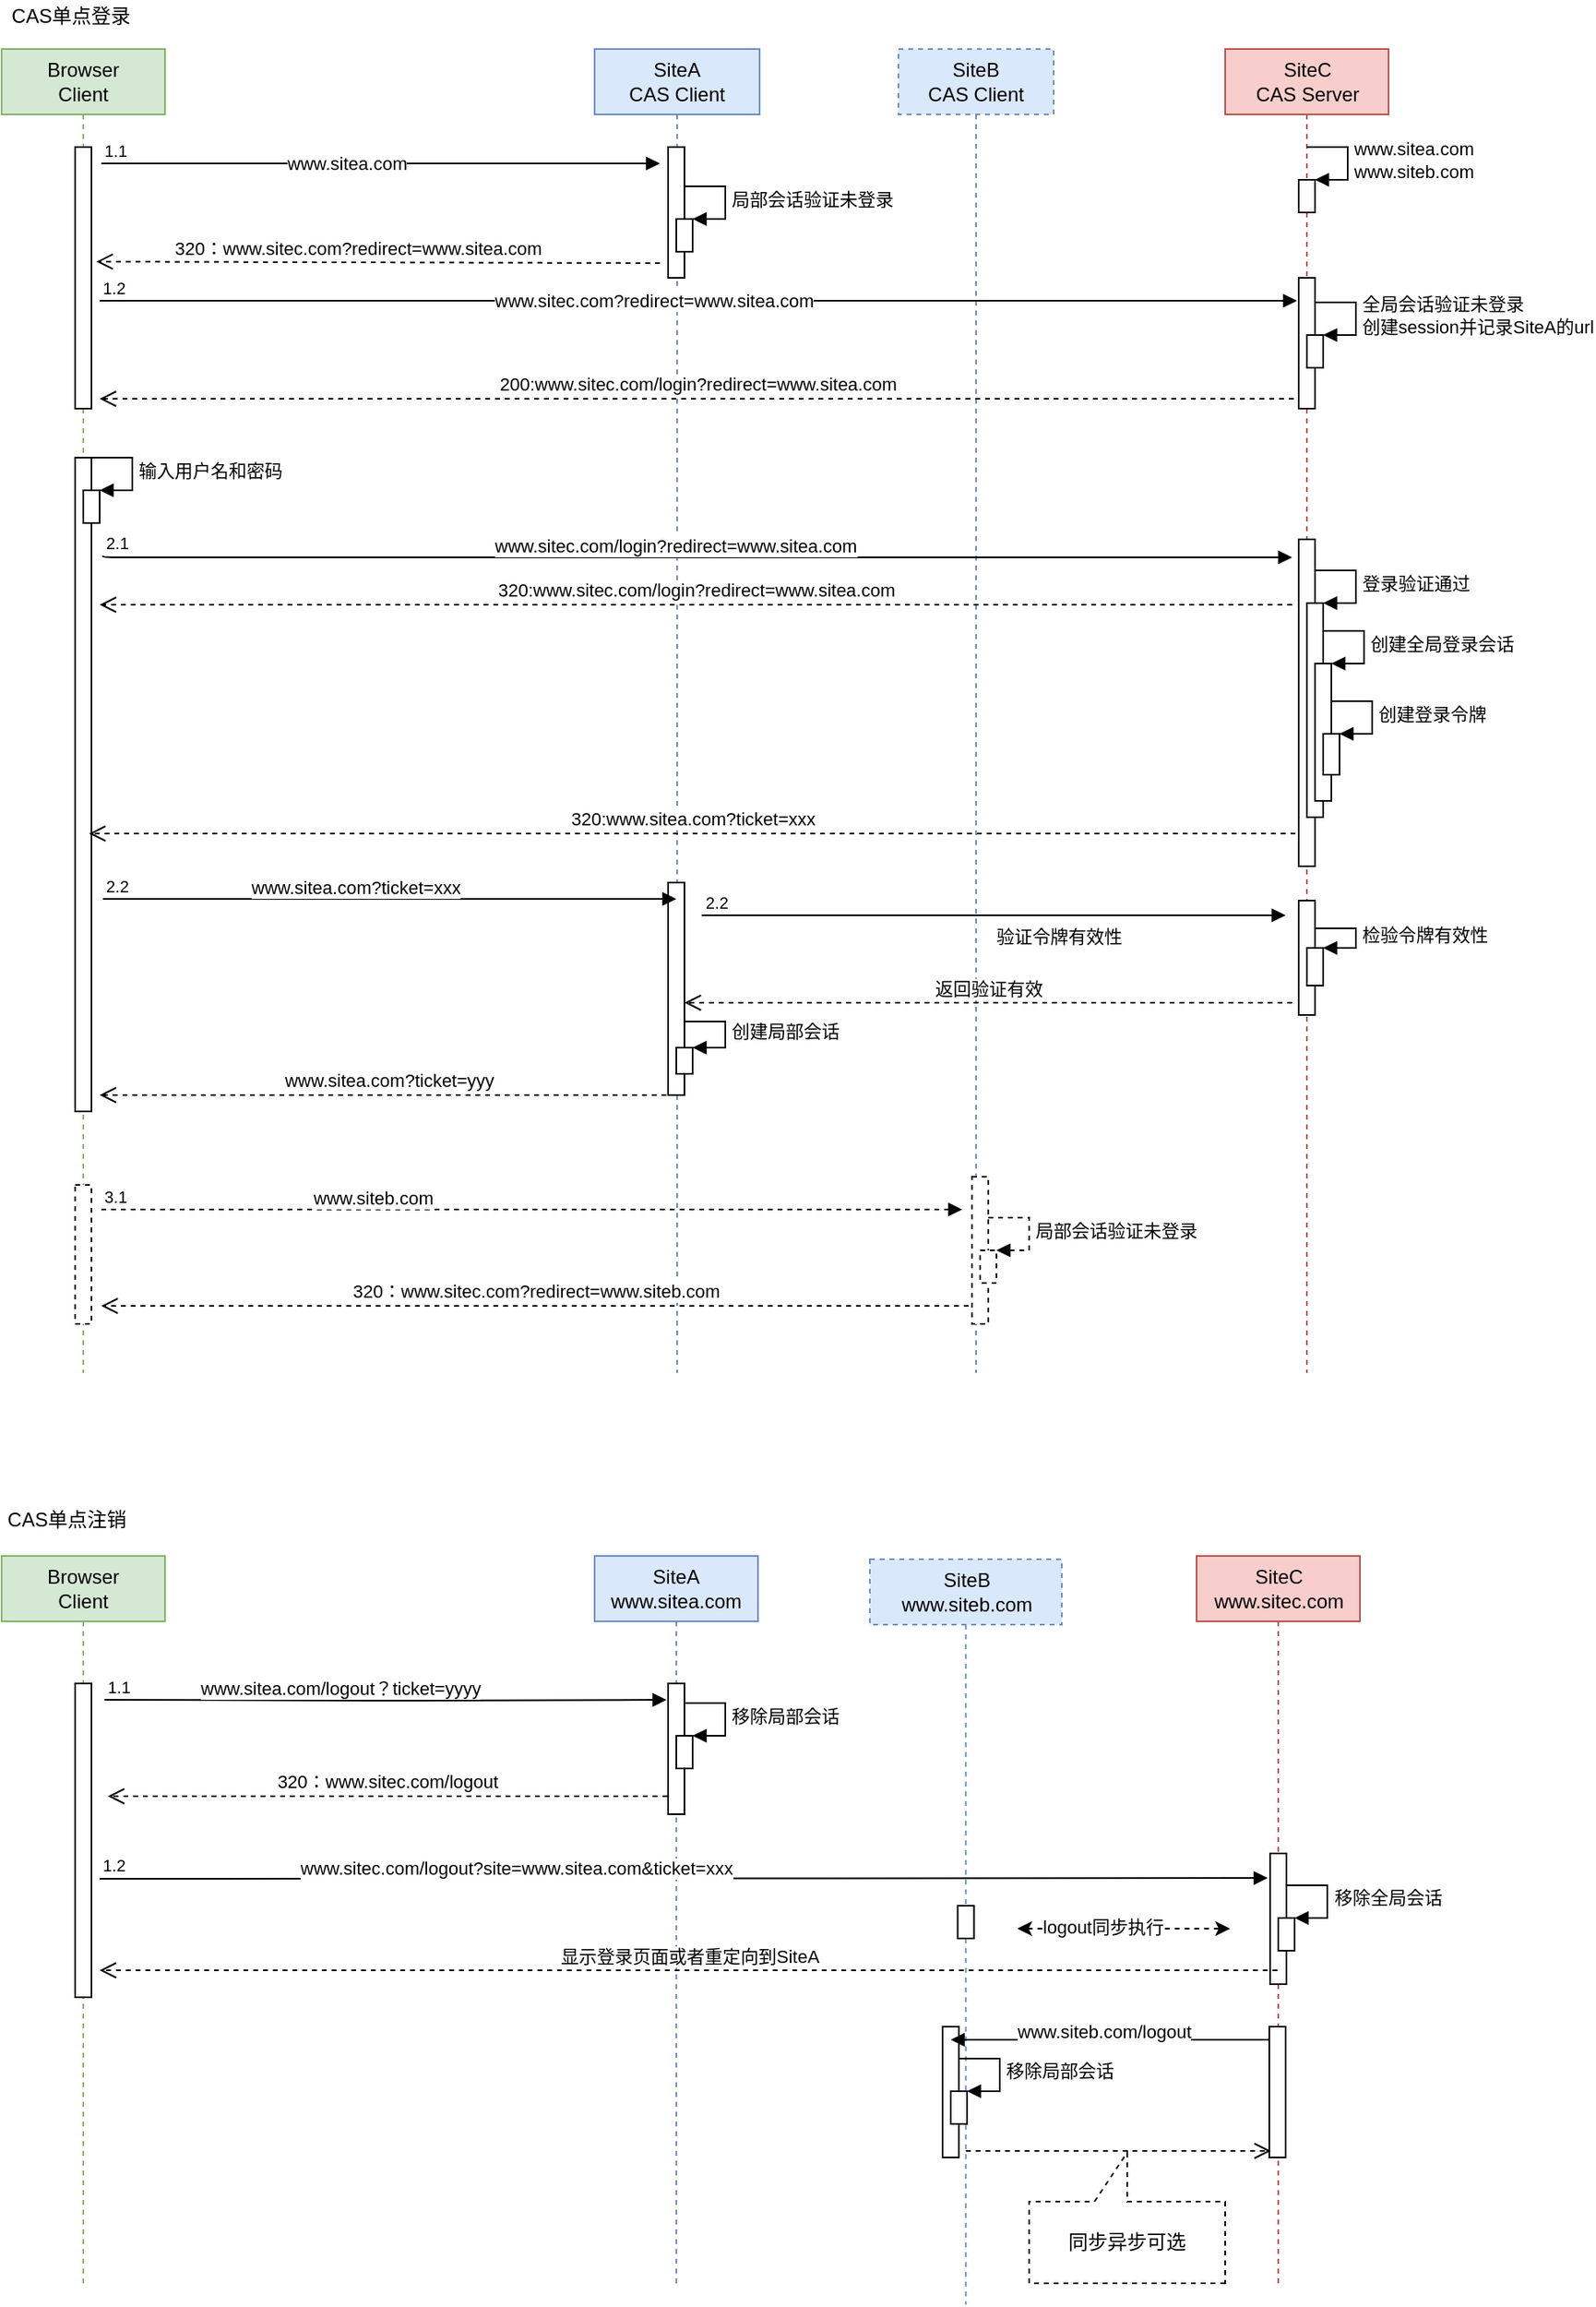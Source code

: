 <mxfile version="14.5.1" type="device"><diagram id="ErYk1C7J16shPg2j-KtX" name="Page-1"><mxGraphModel dx="595" dy="1991" grid="1" gridSize="10" guides="1" tooltips="1" connect="1" arrows="1" fold="1" page="1" pageScale="1" pageWidth="827" pageHeight="1169" math="0" shadow="0"><root><mxCell id="0"/><mxCell id="1" parent="0"/><mxCell id="uii2uamOk3pBvHco6Bzh-2" value="SiteC&lt;br&gt;CAS Server" style="html=1;points=[];perimeter=orthogonalPerimeter;shape=umlLifeline;participant=label;fontFamily=Helvetica;fontSize=12;align=center;strokeColor=#b85450;fillColor=#f8cecc;recursiveResize=0;container=1;collapsible=0;" parent="1" vertex="1"><mxGeometry x="1589" y="-1090" width="100" height="810" as="geometry"/></mxCell><mxCell id="uii2uamOk3pBvHco6Bzh-3" value="" style="html=1;points=[];perimeter=orthogonalPerimeter;align=center;" parent="uii2uamOk3pBvHco6Bzh-2" vertex="1"><mxGeometry x="45" y="140" width="10" height="80" as="geometry"/></mxCell><mxCell id="uii2uamOk3pBvHco6Bzh-4" value="" style="html=1;points=[];perimeter=orthogonalPerimeter;align=center;" parent="uii2uamOk3pBvHco6Bzh-2" vertex="1"><mxGeometry x="45" y="300" width="10" height="200" as="geometry"/></mxCell><mxCell id="uii2uamOk3pBvHco6Bzh-5" value="" style="html=1;points=[];perimeter=orthogonalPerimeter;align=center;" parent="uii2uamOk3pBvHco6Bzh-2" vertex="1"><mxGeometry x="50" y="175" width="10" height="20" as="geometry"/></mxCell><mxCell id="uii2uamOk3pBvHco6Bzh-6" value="全局会话验证未登录&lt;br&gt;创建session并记录SiteA的url&lt;br&gt;" style="edgeStyle=orthogonalEdgeStyle;html=1;align=left;spacingLeft=2;endArrow=block;rounded=0;entryX=1;entryY=0;" parent="uii2uamOk3pBvHco6Bzh-2" target="uii2uamOk3pBvHco6Bzh-5" edge="1"><mxGeometry relative="1" as="geometry"><mxPoint x="55" y="155" as="sourcePoint"/><Array as="points"><mxPoint x="80" y="155"/></Array></mxGeometry></mxCell><mxCell id="uii2uamOk3pBvHco6Bzh-7" value="" style="html=1;points=[];perimeter=orthogonalPerimeter;align=center;" parent="uii2uamOk3pBvHco6Bzh-2" vertex="1"><mxGeometry x="50" y="339" width="10" height="131" as="geometry"/></mxCell><mxCell id="uii2uamOk3pBvHco6Bzh-8" value="登录验证通过" style="edgeStyle=orthogonalEdgeStyle;html=1;align=left;spacingLeft=2;endArrow=block;rounded=0;entryX=1;entryY=0;" parent="uii2uamOk3pBvHco6Bzh-2" target="uii2uamOk3pBvHco6Bzh-7" edge="1"><mxGeometry relative="1" as="geometry"><mxPoint x="55" y="319" as="sourcePoint"/><Array as="points"><mxPoint x="80" y="319"/></Array></mxGeometry></mxCell><mxCell id="uii2uamOk3pBvHco6Bzh-9" value="" style="html=1;points=[];perimeter=orthogonalPerimeter;align=center;" parent="uii2uamOk3pBvHco6Bzh-2" vertex="1"><mxGeometry x="55" y="376" width="10" height="84" as="geometry"/></mxCell><mxCell id="uii2uamOk3pBvHco6Bzh-10" value="创建全局登录会话" style="edgeStyle=orthogonalEdgeStyle;html=1;align=left;spacingLeft=2;endArrow=block;rounded=0;entryX=1;entryY=0;" parent="uii2uamOk3pBvHco6Bzh-2" target="uii2uamOk3pBvHco6Bzh-9" edge="1"><mxGeometry relative="1" as="geometry"><mxPoint x="60" y="356" as="sourcePoint"/><Array as="points"><mxPoint x="85" y="356"/></Array></mxGeometry></mxCell><mxCell id="uii2uamOk3pBvHco6Bzh-11" value="" style="html=1;points=[];perimeter=orthogonalPerimeter;align=center;" parent="uii2uamOk3pBvHco6Bzh-2" vertex="1"><mxGeometry x="60" y="419" width="10" height="25" as="geometry"/></mxCell><mxCell id="uii2uamOk3pBvHco6Bzh-12" value="创建登录令牌" style="edgeStyle=orthogonalEdgeStyle;html=1;align=left;spacingLeft=2;endArrow=block;rounded=0;entryX=1;entryY=0;" parent="uii2uamOk3pBvHco6Bzh-2" target="uii2uamOk3pBvHco6Bzh-11" edge="1"><mxGeometry relative="1" as="geometry"><mxPoint x="65" y="399" as="sourcePoint"/><Array as="points"><mxPoint x="90" y="399"/></Array></mxGeometry></mxCell><mxCell id="uii2uamOk3pBvHco6Bzh-13" value="" style="html=1;points=[];perimeter=orthogonalPerimeter;align=center;" parent="uii2uamOk3pBvHco6Bzh-2" vertex="1"><mxGeometry x="45" y="521" width="10" height="70" as="geometry"/></mxCell><mxCell id="uii2uamOk3pBvHco6Bzh-14" value="" style="html=1;points=[];perimeter=orthogonalPerimeter;align=center;" parent="uii2uamOk3pBvHco6Bzh-2" vertex="1"><mxGeometry x="50" y="550" width="10" height="23" as="geometry"/></mxCell><mxCell id="uii2uamOk3pBvHco6Bzh-15" value="检验令牌有效性" style="edgeStyle=orthogonalEdgeStyle;html=1;align=left;spacingLeft=2;endArrow=block;rounded=0;entryX=1;entryY=0;" parent="uii2uamOk3pBvHco6Bzh-2" target="uii2uamOk3pBvHco6Bzh-14" edge="1"><mxGeometry relative="1" as="geometry"><mxPoint x="55" y="538" as="sourcePoint"/><Array as="points"><mxPoint x="80" y="538"/></Array></mxGeometry></mxCell><mxCell id="LlgTWmpkWw4VtbK1-pFe-18" value="" style="html=1;points=[];perimeter=orthogonalPerimeter;align=center;" vertex="1" parent="uii2uamOk3pBvHco6Bzh-2"><mxGeometry x="45" y="80" width="10" height="20" as="geometry"/></mxCell><mxCell id="LlgTWmpkWw4VtbK1-pFe-19" value="www.sitea.com&lt;br&gt;www.siteb.com" style="edgeStyle=orthogonalEdgeStyle;html=1;align=left;spacingLeft=2;endArrow=block;rounded=0;entryX=1;entryY=0;" edge="1" parent="uii2uamOk3pBvHco6Bzh-2" target="LlgTWmpkWw4VtbK1-pFe-18"><mxGeometry relative="1" as="geometry"><mxPoint x="50" y="60" as="sourcePoint"/><Array as="points"><mxPoint x="75" y="60"/></Array></mxGeometry></mxCell><mxCell id="uii2uamOk3pBvHco6Bzh-16" value="Browser&lt;br&gt;Client" style="shape=umlLifeline;perimeter=lifelinePerimeter;whiteSpace=wrap;html=1;container=1;collapsible=0;recursiveResize=0;outlineConnect=0;align=center;fillColor=#d5e8d4;strokeColor=#82b366;" parent="1" vertex="1"><mxGeometry x="840" y="-1090" width="100" height="810" as="geometry"/></mxCell><mxCell id="uii2uamOk3pBvHco6Bzh-17" value="" style="html=1;points=[];perimeter=orthogonalPerimeter;align=center;" parent="uii2uamOk3pBvHco6Bzh-16" vertex="1"><mxGeometry x="45" y="60" width="10" height="160" as="geometry"/></mxCell><mxCell id="uii2uamOk3pBvHco6Bzh-18" value="www.sitea.com" style="endArrow=block;endFill=1;html=1;edgeStyle=orthogonalEdgeStyle;align=left;verticalAlign=top;" parent="uii2uamOk3pBvHco6Bzh-16" edge="1"><mxGeometry x="-0.345" y="13" relative="1" as="geometry"><mxPoint x="61" y="70" as="sourcePoint"/><mxPoint x="403" y="70" as="targetPoint"/><mxPoint as="offset"/></mxGeometry></mxCell><mxCell id="uii2uamOk3pBvHco6Bzh-19" value="1.1&lt;br&gt;" style="resizable=0;html=1;align=left;verticalAlign=bottom;labelBackgroundColor=#ffffff;fontSize=10;" parent="uii2uamOk3pBvHco6Bzh-18" connectable="0" vertex="1"><mxGeometry x="-1" relative="1" as="geometry"/></mxCell><mxCell id="uii2uamOk3pBvHco6Bzh-20" value="320：www.sitec.com?redirect=www.sitea.com" style="html=1;verticalAlign=bottom;endArrow=open;dashed=1;endSize=8;entryX=1.3;entryY=0.438;entryDx=0;entryDy=0;entryPerimeter=0;" parent="uii2uamOk3pBvHco6Bzh-16" edge="1" target="uii2uamOk3pBvHco6Bzh-17"><mxGeometry x="0.075" relative="1" as="geometry"><mxPoint x="403" y="131" as="sourcePoint"/><mxPoint x="68" y="131" as="targetPoint"/><mxPoint as="offset"/></mxGeometry></mxCell><mxCell id="uii2uamOk3pBvHco6Bzh-21" value="" style="html=1;points=[];perimeter=orthogonalPerimeter;align=center;" parent="uii2uamOk3pBvHco6Bzh-16" vertex="1"><mxGeometry x="45" y="250" width="10" height="400" as="geometry"/></mxCell><mxCell id="uii2uamOk3pBvHco6Bzh-22" value="" style="html=1;points=[];perimeter=orthogonalPerimeter;align=center;dashed=1;" parent="uii2uamOk3pBvHco6Bzh-16" vertex="1"><mxGeometry x="45" y="695" width="10" height="85" as="geometry"/></mxCell><mxCell id="uii2uamOk3pBvHco6Bzh-23" value="www.siteb.com" style="endArrow=block;endFill=1;html=1;edgeStyle=orthogonalEdgeStyle;align=left;verticalAlign=top;dashed=1;" parent="uii2uamOk3pBvHco6Bzh-16" edge="1"><mxGeometry x="-0.514" y="20" relative="1" as="geometry"><mxPoint x="61" y="710" as="sourcePoint"/><mxPoint x="588" y="710" as="targetPoint"/><mxPoint as="offset"/></mxGeometry></mxCell><mxCell id="uii2uamOk3pBvHco6Bzh-24" value="3.1" style="resizable=0;html=1;align=left;verticalAlign=bottom;labelBackgroundColor=#ffffff;fontSize=10;" parent="uii2uamOk3pBvHco6Bzh-23" connectable="0" vertex="1"><mxGeometry x="-1" relative="1" as="geometry"/></mxCell><mxCell id="uii2uamOk3pBvHco6Bzh-25" value="SiteA&lt;br&gt;CAS Client" style="shape=umlLifeline;perimeter=lifelinePerimeter;whiteSpace=wrap;html=1;container=1;collapsible=0;recursiveResize=0;outlineConnect=0;align=center;fillColor=#dae8fc;strokeColor=#6c8ebf;" parent="1" vertex="1"><mxGeometry x="1203" y="-1090" width="101" height="810" as="geometry"/></mxCell><mxCell id="uii2uamOk3pBvHco6Bzh-26" value="" style="html=1;points=[];perimeter=orthogonalPerimeter;align=center;" parent="uii2uamOk3pBvHco6Bzh-25" vertex="1"><mxGeometry x="45" y="60" width="10" height="80" as="geometry"/></mxCell><mxCell id="uii2uamOk3pBvHco6Bzh-27" value="" style="html=1;points=[];perimeter=orthogonalPerimeter;align=center;" parent="uii2uamOk3pBvHco6Bzh-25" vertex="1"><mxGeometry x="50" y="104" width="10" height="20" as="geometry"/></mxCell><mxCell id="uii2uamOk3pBvHco6Bzh-28" value="局部会话验证未登录" style="edgeStyle=orthogonalEdgeStyle;html=1;align=left;spacingLeft=2;endArrow=block;rounded=0;entryX=1;entryY=0;" parent="uii2uamOk3pBvHco6Bzh-25" target="uii2uamOk3pBvHco6Bzh-27" edge="1"><mxGeometry relative="1" as="geometry"><mxPoint x="55" y="84" as="sourcePoint"/><Array as="points"><mxPoint x="80" y="84"/></Array></mxGeometry></mxCell><mxCell id="uii2uamOk3pBvHco6Bzh-29" value="" style="html=1;points=[];perimeter=orthogonalPerimeter;align=center;" parent="uii2uamOk3pBvHco6Bzh-25" vertex="1"><mxGeometry x="45" y="510" width="10" height="130" as="geometry"/></mxCell><mxCell id="uii2uamOk3pBvHco6Bzh-30" value="" style="html=1;points=[];perimeter=orthogonalPerimeter;align=center;" parent="uii2uamOk3pBvHco6Bzh-25" vertex="1"><mxGeometry x="50" y="611" width="10" height="16" as="geometry"/></mxCell><mxCell id="uii2uamOk3pBvHco6Bzh-31" value="创建局部会话" style="edgeStyle=orthogonalEdgeStyle;html=1;align=left;spacingLeft=2;endArrow=block;rounded=0;entryX=1;entryY=0;" parent="uii2uamOk3pBvHco6Bzh-25" target="uii2uamOk3pBvHco6Bzh-30" edge="1"><mxGeometry relative="1" as="geometry"><mxPoint x="55" y="595" as="sourcePoint"/><Array as="points"><mxPoint x="80" y="595"/></Array></mxGeometry></mxCell><mxCell id="uii2uamOk3pBvHco6Bzh-41" value="SiteB&lt;br&gt;CAS Client" style="shape=umlLifeline;perimeter=lifelinePerimeter;whiteSpace=wrap;html=1;container=1;collapsible=0;recursiveResize=0;outlineConnect=0;align=center;fillColor=#dae8fc;strokeColor=#6c8ebf;dashed=1;" parent="1" vertex="1"><mxGeometry x="1389" y="-1090" width="95" height="810" as="geometry"/></mxCell><mxCell id="uii2uamOk3pBvHco6Bzh-42" value="" style="html=1;points=[];perimeter=orthogonalPerimeter;align=center;dashed=1;" parent="uii2uamOk3pBvHco6Bzh-41" vertex="1"><mxGeometry x="45" y="690" width="10" height="90" as="geometry"/></mxCell><mxCell id="uii2uamOk3pBvHco6Bzh-43" value="" style="html=1;points=[];perimeter=orthogonalPerimeter;align=center;dashed=1;" parent="uii2uamOk3pBvHco6Bzh-41" vertex="1"><mxGeometry x="50" y="735" width="10" height="20" as="geometry"/></mxCell><mxCell id="uii2uamOk3pBvHco6Bzh-44" value="局部会话验证未登录" style="edgeStyle=orthogonalEdgeStyle;html=1;align=left;spacingLeft=2;endArrow=block;rounded=0;entryX=1;entryY=0;dashed=1;" parent="uii2uamOk3pBvHco6Bzh-41" target="uii2uamOk3pBvHco6Bzh-43" edge="1"><mxGeometry relative="1" as="geometry"><mxPoint x="55" y="715" as="sourcePoint"/><Array as="points"><mxPoint x="80" y="715"/></Array></mxGeometry></mxCell><mxCell id="uii2uamOk3pBvHco6Bzh-53" value="CAS单点登录" style="text;html=1;strokeColor=none;fillColor=none;align=center;verticalAlign=middle;whiteSpace=wrap;rounded=0;" parent="1" vertex="1"><mxGeometry x="840" y="-1120" width="85" height="20" as="geometry"/></mxCell><mxCell id="uii2uamOk3pBvHco6Bzh-56" value="200:www.sitec.com/login?redirect=www.sitea.com" style="html=1;verticalAlign=bottom;endArrow=open;dashed=1;endSize=8;" parent="1" edge="1"><mxGeometry x="1036" y="-1140" as="geometry"><mxPoint x="1631" y="-876" as="sourcePoint"/><mxPoint x="900" y="-876" as="targetPoint"/></mxGeometry></mxCell><mxCell id="uii2uamOk3pBvHco6Bzh-57" value="&lt;span style=&quot;text-align: center&quot;&gt;www.sitec.com/login?redirect=www.sitea.com&lt;/span&gt;" style="endArrow=block;endFill=1;html=1;edgeStyle=orthogonalEdgeStyle;align=left;verticalAlign=top;" parent="1" edge="1"><mxGeometry as="geometry"><mxPoint x="902" y="-780" as="sourcePoint"/><mxPoint x="1630" y="-779" as="targetPoint"/><Array as="points"><mxPoint x="902" y="-779"/></Array><mxPoint x="-126" y="-20" as="offset"/></mxGeometry></mxCell><mxCell id="uii2uamOk3pBvHco6Bzh-58" value="2.1&lt;br&gt;" style="resizable=0;html=1;align=left;verticalAlign=bottom;labelBackgroundColor=#ffffff;fontSize=10;" parent="uii2uamOk3pBvHco6Bzh-57" connectable="0" vertex="1"><mxGeometry x="-1" relative="1" as="geometry"/></mxCell><mxCell id="uii2uamOk3pBvHco6Bzh-59" value="320:www.sitea.com?ticket=xxx" style="html=1;verticalAlign=bottom;endArrow=open;dashed=1;endSize=8;" parent="1" edge="1"><mxGeometry x="888" y="-1079.5" as="geometry"><mxPoint x="1632" y="-610" as="sourcePoint"/><mxPoint x="893.5" y="-610" as="targetPoint"/><Array as="points"><mxPoint x="1588" y="-610"/><mxPoint x="1218" y="-610"/></Array></mxGeometry></mxCell><mxCell id="uii2uamOk3pBvHco6Bzh-60" value="&lt;span style=&quot;text-align: center&quot;&gt;www.sitea.com?ticket=xxx&lt;/span&gt;" style="endArrow=block;endFill=1;html=1;align=left;verticalAlign=top;" parent="1" edge="1" target="uii2uamOk3pBvHco6Bzh-25"><mxGeometry as="geometry"><mxPoint x="902" y="-570" as="sourcePoint"/><mxPoint x="1190" y="-572" as="targetPoint"/><mxPoint x="-87" y="-20" as="offset"/></mxGeometry></mxCell><mxCell id="uii2uamOk3pBvHco6Bzh-61" value="2.2&lt;br&gt;" style="resizable=0;html=1;align=left;verticalAlign=bottom;labelBackgroundColor=#ffffff;fontSize=10;" parent="uii2uamOk3pBvHco6Bzh-60" connectable="0" vertex="1"><mxGeometry x="-1" relative="1" as="geometry"/></mxCell><mxCell id="uii2uamOk3pBvHco6Bzh-62" value="验证令牌有效性" style="endArrow=block;endFill=1;html=1;edgeStyle=orthogonalEdgeStyle;align=left;verticalAlign=top;" parent="1" edge="1"><mxGeometry x="836" y="-1099" as="geometry"><mxPoint x="1268.5" y="-560" as="sourcePoint"/><mxPoint x="1626" y="-560" as="targetPoint"/></mxGeometry></mxCell><mxCell id="uii2uamOk3pBvHco6Bzh-63" value="2.2&lt;br&gt;" style="resizable=0;html=1;align=left;verticalAlign=bottom;labelBackgroundColor=#ffffff;fontSize=10;" parent="uii2uamOk3pBvHco6Bzh-62" connectable="0" vertex="1"><mxGeometry x="-1" relative="1" as="geometry"/></mxCell><mxCell id="uii2uamOk3pBvHco6Bzh-64" value="返回验证有效" style="html=1;verticalAlign=bottom;endArrow=open;dashed=1;endSize=8;" parent="1" edge="1"><mxGeometry x="845" y="-1099" as="geometry"><mxPoint x="1630" y="-506.5" as="sourcePoint"/><mxPoint x="1258" y="-506.5" as="targetPoint"/></mxGeometry></mxCell><mxCell id="uii2uamOk3pBvHco6Bzh-65" value="www.sitea.com?ticket=yyy" style="html=1;verticalAlign=bottom;endArrow=open;dashed=1;endSize=8;" parent="1" edge="1" source="uii2uamOk3pBvHco6Bzh-25"><mxGeometry x="835" y="-1113" as="geometry"><mxPoint x="1040" y="-450" as="sourcePoint"/><mxPoint x="900" y="-450" as="targetPoint"/></mxGeometry></mxCell><mxCell id="uii2uamOk3pBvHco6Bzh-66" value="320：www.sitec.com?redirect=www.siteb.com" style="html=1;verticalAlign=bottom;endArrow=open;dashed=1;endSize=8;" parent="1" edge="1"><mxGeometry x="836" y="-1090" as="geometry"><mxPoint x="1432" y="-321" as="sourcePoint"/><mxPoint x="901" y="-321" as="targetPoint"/><mxPoint as="offset"/></mxGeometry></mxCell><mxCell id="LlgTWmpkWw4VtbK1-pFe-1" value="&lt;span style=&quot;text-align: center&quot;&gt;www.sitec.com?redirect=www.sitea.com&lt;/span&gt;" style="endArrow=block;endFill=1;html=1;edgeStyle=orthogonalEdgeStyle;align=left;verticalAlign=top;entryX=-0.1;entryY=0.25;entryDx=0;entryDy=0;entryPerimeter=0;" edge="1" parent="1"><mxGeometry x="-0.345" y="13" relative="1" as="geometry"><mxPoint x="900" y="-936" as="sourcePoint"/><mxPoint x="1633" y="-936" as="targetPoint"/><mxPoint as="offset"/></mxGeometry></mxCell><mxCell id="LlgTWmpkWw4VtbK1-pFe-2" value="1.2" style="resizable=0;html=1;align=left;verticalAlign=bottom;labelBackgroundColor=#ffffff;fontSize=10;" connectable="0" vertex="1" parent="LlgTWmpkWw4VtbK1-pFe-1"><mxGeometry x="-1" relative="1" as="geometry"/></mxCell><mxCell id="LlgTWmpkWw4VtbK1-pFe-3" value="" style="html=1;points=[];perimeter=orthogonalPerimeter;align=center;" vertex="1" parent="1"><mxGeometry x="890" y="-820" width="10" height="20" as="geometry"/></mxCell><mxCell id="LlgTWmpkWw4VtbK1-pFe-4" value="输入用户名和密码" style="edgeStyle=orthogonalEdgeStyle;html=1;align=left;spacingLeft=2;endArrow=block;rounded=0;entryX=1;entryY=0;" edge="1" parent="1" target="LlgTWmpkWw4VtbK1-pFe-3"><mxGeometry relative="1" as="geometry"><mxPoint x="895" y="-840" as="sourcePoint"/><Array as="points"><mxPoint x="920" y="-840"/></Array></mxGeometry></mxCell><mxCell id="LlgTWmpkWw4VtbK1-pFe-5" value="320:www.sitec.com/login?redirect=www.sitea.com" style="html=1;verticalAlign=bottom;endArrow=open;dashed=1;endSize=8;" edge="1" parent="1"><mxGeometry x="894.5" y="-1219.5" as="geometry"><mxPoint x="1630" y="-750" as="sourcePoint"/><mxPoint x="900" y="-750" as="targetPoint"/><Array as="points"><mxPoint x="1594.5" y="-750"/><mxPoint x="1224.5" y="-750"/></Array></mxGeometry></mxCell><mxCell id="uii2uamOk3pBvHco6Bzh-69" value="Browser&lt;br&gt;Client" style="shape=umlLifeline;perimeter=lifelinePerimeter;whiteSpace=wrap;html=1;container=1;collapsible=0;recursiveResize=0;outlineConnect=0;align=center;fillColor=#d5e8d4;strokeColor=#82b366;" parent="1" vertex="1"><mxGeometry x="840" y="-168" width="100" height="448" as="geometry"/></mxCell><mxCell id="uii2uamOk3pBvHco6Bzh-70" value="" style="html=1;points=[];perimeter=orthogonalPerimeter;align=center;" parent="uii2uamOk3pBvHco6Bzh-69" vertex="1"><mxGeometry x="45" y="78" width="10" height="192" as="geometry"/></mxCell><mxCell id="uii2uamOk3pBvHco6Bzh-71" value="&lt;span style=&quot;text-align: center&quot;&gt;www.sitea.com/logout？ticket=yyyy&lt;/span&gt;" style="endArrow=block;endFill=1;html=1;edgeStyle=orthogonalEdgeStyle;align=left;verticalAlign=top;entryX=-0.1;entryY=0.125;entryDx=0;entryDy=0;entryPerimeter=0;" parent="uii2uamOk3pBvHco6Bzh-69" edge="1" target="uii2uamOk3pBvHco6Bzh-75"><mxGeometry x="-0.669" y="20" relative="1" as="geometry"><mxPoint x="63" y="88" as="sourcePoint"/><mxPoint x="223" y="88" as="targetPoint"/><mxPoint as="offset"/></mxGeometry></mxCell><mxCell id="uii2uamOk3pBvHco6Bzh-72" value="1.1" style="resizable=0;html=1;align=left;verticalAlign=bottom;labelBackgroundColor=#ffffff;fontSize=10;" parent="uii2uamOk3pBvHco6Bzh-71" connectable="0" vertex="1"><mxGeometry x="-1" relative="1" as="geometry"/></mxCell><mxCell id="uii2uamOk3pBvHco6Bzh-73" value="320：www.sitec.com/logout" style="html=1;verticalAlign=bottom;endArrow=open;dashed=1;endSize=8;" parent="uii2uamOk3pBvHco6Bzh-69" edge="1"><mxGeometry relative="1" as="geometry"><mxPoint x="407.5" y="147" as="sourcePoint"/><mxPoint x="65" y="147" as="targetPoint"/></mxGeometry></mxCell><mxCell id="uii2uamOk3pBvHco6Bzh-74" value="SiteA&lt;br&gt;www.sitea.com" style="shape=umlLifeline;perimeter=lifelinePerimeter;whiteSpace=wrap;html=1;container=1;collapsible=0;recursiveResize=0;outlineConnect=0;align=center;fillColor=#dae8fc;strokeColor=#6c8ebf;" parent="1" vertex="1"><mxGeometry x="1203" y="-168" width="100" height="448" as="geometry"/></mxCell><mxCell id="uii2uamOk3pBvHco6Bzh-75" value="" style="html=1;points=[];perimeter=orthogonalPerimeter;align=center;" parent="uii2uamOk3pBvHco6Bzh-74" vertex="1"><mxGeometry x="45" y="78" width="10" height="80" as="geometry"/></mxCell><mxCell id="uii2uamOk3pBvHco6Bzh-76" value="" style="html=1;points=[];perimeter=orthogonalPerimeter;align=center;" parent="uii2uamOk3pBvHco6Bzh-74" vertex="1"><mxGeometry x="50" y="110" width="10" height="20" as="geometry"/></mxCell><mxCell id="uii2uamOk3pBvHco6Bzh-77" value="移除局部会话" style="edgeStyle=orthogonalEdgeStyle;html=1;align=left;spacingLeft=2;endArrow=block;rounded=0;entryX=1;entryY=0;" parent="uii2uamOk3pBvHco6Bzh-74" target="uii2uamOk3pBvHco6Bzh-76" edge="1"><mxGeometry relative="1" as="geometry"><mxPoint x="55" y="90" as="sourcePoint"/><Array as="points"><mxPoint x="80" y="90"/></Array></mxGeometry></mxCell><mxCell id="uii2uamOk3pBvHco6Bzh-78" value="SiteB&lt;br&gt;www.siteb.com" style="shape=umlLifeline;perimeter=lifelinePerimeter;whiteSpace=wrap;html=1;container=1;collapsible=0;recursiveResize=0;outlineConnect=0;align=center;fillColor=#dae8fc;strokeColor=#6c8ebf;dashed=1;" parent="1" vertex="1"><mxGeometry x="1371.5" y="-166" width="117.5" height="456" as="geometry"/></mxCell><mxCell id="LlgTWmpkWw4VtbK1-pFe-22" value="同步异步可选" style="shape=callout;whiteSpace=wrap;html=1;perimeter=calloutPerimeter;dashed=1;direction=west;" vertex="1" parent="uii2uamOk3pBvHco6Bzh-78"><mxGeometry x="97.5" y="363" width="120" height="80" as="geometry"/></mxCell><mxCell id="LlgTWmpkWw4VtbK1-pFe-24" value="" style="html=1;points=[];perimeter=orthogonalPerimeter;align=center;" vertex="1" parent="uii2uamOk3pBvHco6Bzh-78"><mxGeometry x="53.75" y="212" width="10" height="20" as="geometry"/></mxCell><mxCell id="LlgTWmpkWw4VtbK1-pFe-25" value="" style="endArrow=classic;startArrow=classic;html=1;dashed=1;" edge="1" parent="uii2uamOk3pBvHco6Bzh-78"><mxGeometry width="50" height="50" relative="1" as="geometry"><mxPoint x="90.25" y="226" as="sourcePoint"/><mxPoint x="220.5" y="226" as="targetPoint"/></mxGeometry></mxCell><mxCell id="LlgTWmpkWw4VtbK1-pFe-26" value="logout同步执行" style="edgeLabel;html=1;align=center;verticalAlign=middle;resizable=0;points=[];" vertex="1" connectable="0" parent="LlgTWmpkWw4VtbK1-pFe-25"><mxGeometry x="-0.213" y="1" relative="1" as="geometry"><mxPoint as="offset"/></mxGeometry></mxCell><mxCell id="uii2uamOk3pBvHco6Bzh-79" value="SiteC&lt;br&gt;www.sitec.com" style="shape=umlLifeline;perimeter=lifelinePerimeter;whiteSpace=wrap;html=1;container=1;collapsible=0;recursiveResize=0;outlineConnect=0;align=center;fillColor=#f8cecc;strokeColor=#b85450;" parent="1" vertex="1"><mxGeometry x="1571.5" y="-168" width="100" height="448" as="geometry"/></mxCell><mxCell id="uii2uamOk3pBvHco6Bzh-80" value="" style="html=1;points=[];perimeter=orthogonalPerimeter;align=center;" parent="uii2uamOk3pBvHco6Bzh-79" vertex="1"><mxGeometry x="45" y="182" width="10" height="80" as="geometry"/></mxCell><mxCell id="uii2uamOk3pBvHco6Bzh-81" value="" style="html=1;points=[];perimeter=orthogonalPerimeter;align=center;" parent="uii2uamOk3pBvHco6Bzh-79" vertex="1"><mxGeometry x="50" y="221.5" width="10" height="20" as="geometry"/></mxCell><mxCell id="uii2uamOk3pBvHco6Bzh-82" value="移除全局会话&lt;br&gt;" style="edgeStyle=orthogonalEdgeStyle;html=1;align=left;spacingLeft=2;endArrow=block;rounded=0;entryX=1;entryY=0;" parent="uii2uamOk3pBvHco6Bzh-79" target="uii2uamOk3pBvHco6Bzh-81" edge="1"><mxGeometry relative="1" as="geometry"><mxPoint x="55" y="201.5" as="sourcePoint"/><Array as="points"><mxPoint x="80" y="201.5"/></Array></mxGeometry></mxCell><mxCell id="uii2uamOk3pBvHco6Bzh-83" value="&lt;span style=&quot;text-align: center&quot;&gt;www.sitec.com/logout?site=www.sitea.com&amp;amp;ticket=xxx&lt;/span&gt;" style="endArrow=block;endFill=1;html=1;align=left;verticalAlign=top;entryX=-0.15;entryY=0.188;entryDx=0;entryDy=0;entryPerimeter=0;" parent="1" edge="1" target="uii2uamOk3pBvHco6Bzh-80"><mxGeometry as="geometry"><mxPoint x="900" y="29.5" as="sourcePoint"/><mxPoint x="1430" y="30" as="targetPoint"/><mxPoint x="-237" y="-19" as="offset"/></mxGeometry></mxCell><mxCell id="uii2uamOk3pBvHco6Bzh-84" value="1.2" style="resizable=0;html=1;align=left;verticalAlign=bottom;labelBackgroundColor=#ffffff;fontSize=10;" parent="uii2uamOk3pBvHco6Bzh-83" connectable="0" vertex="1"><mxGeometry x="-1" relative="1" as="geometry"/></mxCell><mxCell id="uii2uamOk3pBvHco6Bzh-85" value="显示登录页面或者重定向到SiteA" style="html=1;verticalAlign=bottom;endArrow=open;dashed=1;endSize=8;" parent="1" edge="1" source="uii2uamOk3pBvHco6Bzh-79"><mxGeometry x="840" y="-502" as="geometry"><mxPoint x="1430" y="86" as="sourcePoint"/><mxPoint x="900" y="85.5" as="targetPoint"/></mxGeometry></mxCell><mxCell id="uii2uamOk3pBvHco6Bzh-86" value="CAS单点注销" style="text;html=1;strokeColor=none;fillColor=none;align=center;verticalAlign=middle;whiteSpace=wrap;rounded=0;" parent="1" vertex="1"><mxGeometry x="840" y="-200" width="80" height="20" as="geometry"/></mxCell><mxCell id="LlgTWmpkWw4VtbK1-pFe-7" value="" style="html=1;points=[];perimeter=orthogonalPerimeter;align=center;" vertex="1" parent="1"><mxGeometry x="1616" y="120" width="10" height="80" as="geometry"/></mxCell><mxCell id="LlgTWmpkWw4VtbK1-pFe-13" value="" style="html=1;points=[];perimeter=orthogonalPerimeter;align=center;" vertex="1" parent="1"><mxGeometry x="1416" y="120" width="10" height="80" as="geometry"/></mxCell><mxCell id="LlgTWmpkWw4VtbK1-pFe-14" value="" style="html=1;points=[];perimeter=orthogonalPerimeter;align=center;" vertex="1" parent="1"><mxGeometry x="1421" y="159.5" width="10" height="20" as="geometry"/></mxCell><mxCell id="LlgTWmpkWw4VtbK1-pFe-15" value="移除局部会话" style="edgeStyle=orthogonalEdgeStyle;html=1;align=left;spacingLeft=2;endArrow=block;rounded=0;entryX=1;entryY=0;" edge="1" parent="1" target="LlgTWmpkWw4VtbK1-pFe-14"><mxGeometry relative="1" as="geometry"><mxPoint x="1426" y="139.5" as="sourcePoint"/><Array as="points"><mxPoint x="1451" y="139.5"/></Array></mxGeometry></mxCell><mxCell id="LlgTWmpkWw4VtbK1-pFe-16" value="&lt;span style=&quot;text-align: center&quot;&gt;www.siteb.com/logout&lt;/span&gt;" style="endArrow=block;endFill=1;html=1;align=left;verticalAlign=top;exitX=0;exitY=0.1;exitDx=0;exitDy=0;exitPerimeter=0;" edge="1" parent="1"><mxGeometry x="0.6" y="-18" relative="1" as="geometry"><mxPoint x="1616" y="128" as="sourcePoint"/><mxPoint x="1421" y="128" as="targetPoint"/><mxPoint as="offset"/></mxGeometry></mxCell><mxCell id="LlgTWmpkWw4VtbK1-pFe-17" value="" style="resizable=0;html=1;align=left;verticalAlign=bottom;labelBackgroundColor=#ffffff;fontSize=10;" connectable="0" vertex="1" parent="LlgTWmpkWw4VtbK1-pFe-16"><mxGeometry x="-1" relative="1" as="geometry"/></mxCell><mxCell id="LlgTWmpkWw4VtbK1-pFe-20" value="" style="html=1;verticalAlign=bottom;endArrow=open;dashed=1;endSize=8;entryX=0.1;entryY=0.95;entryDx=0;entryDy=0;entryPerimeter=0;" edge="1" parent="1" source="uii2uamOk3pBvHco6Bzh-78" target="LlgTWmpkWw4VtbK1-pFe-7"><mxGeometry x="850" y="-492" as="geometry"><mxPoint x="1631" y="95.5" as="sourcePoint"/><mxPoint x="1550" y="200" as="targetPoint"/></mxGeometry></mxCell></root></mxGraphModel></diagram></mxfile>